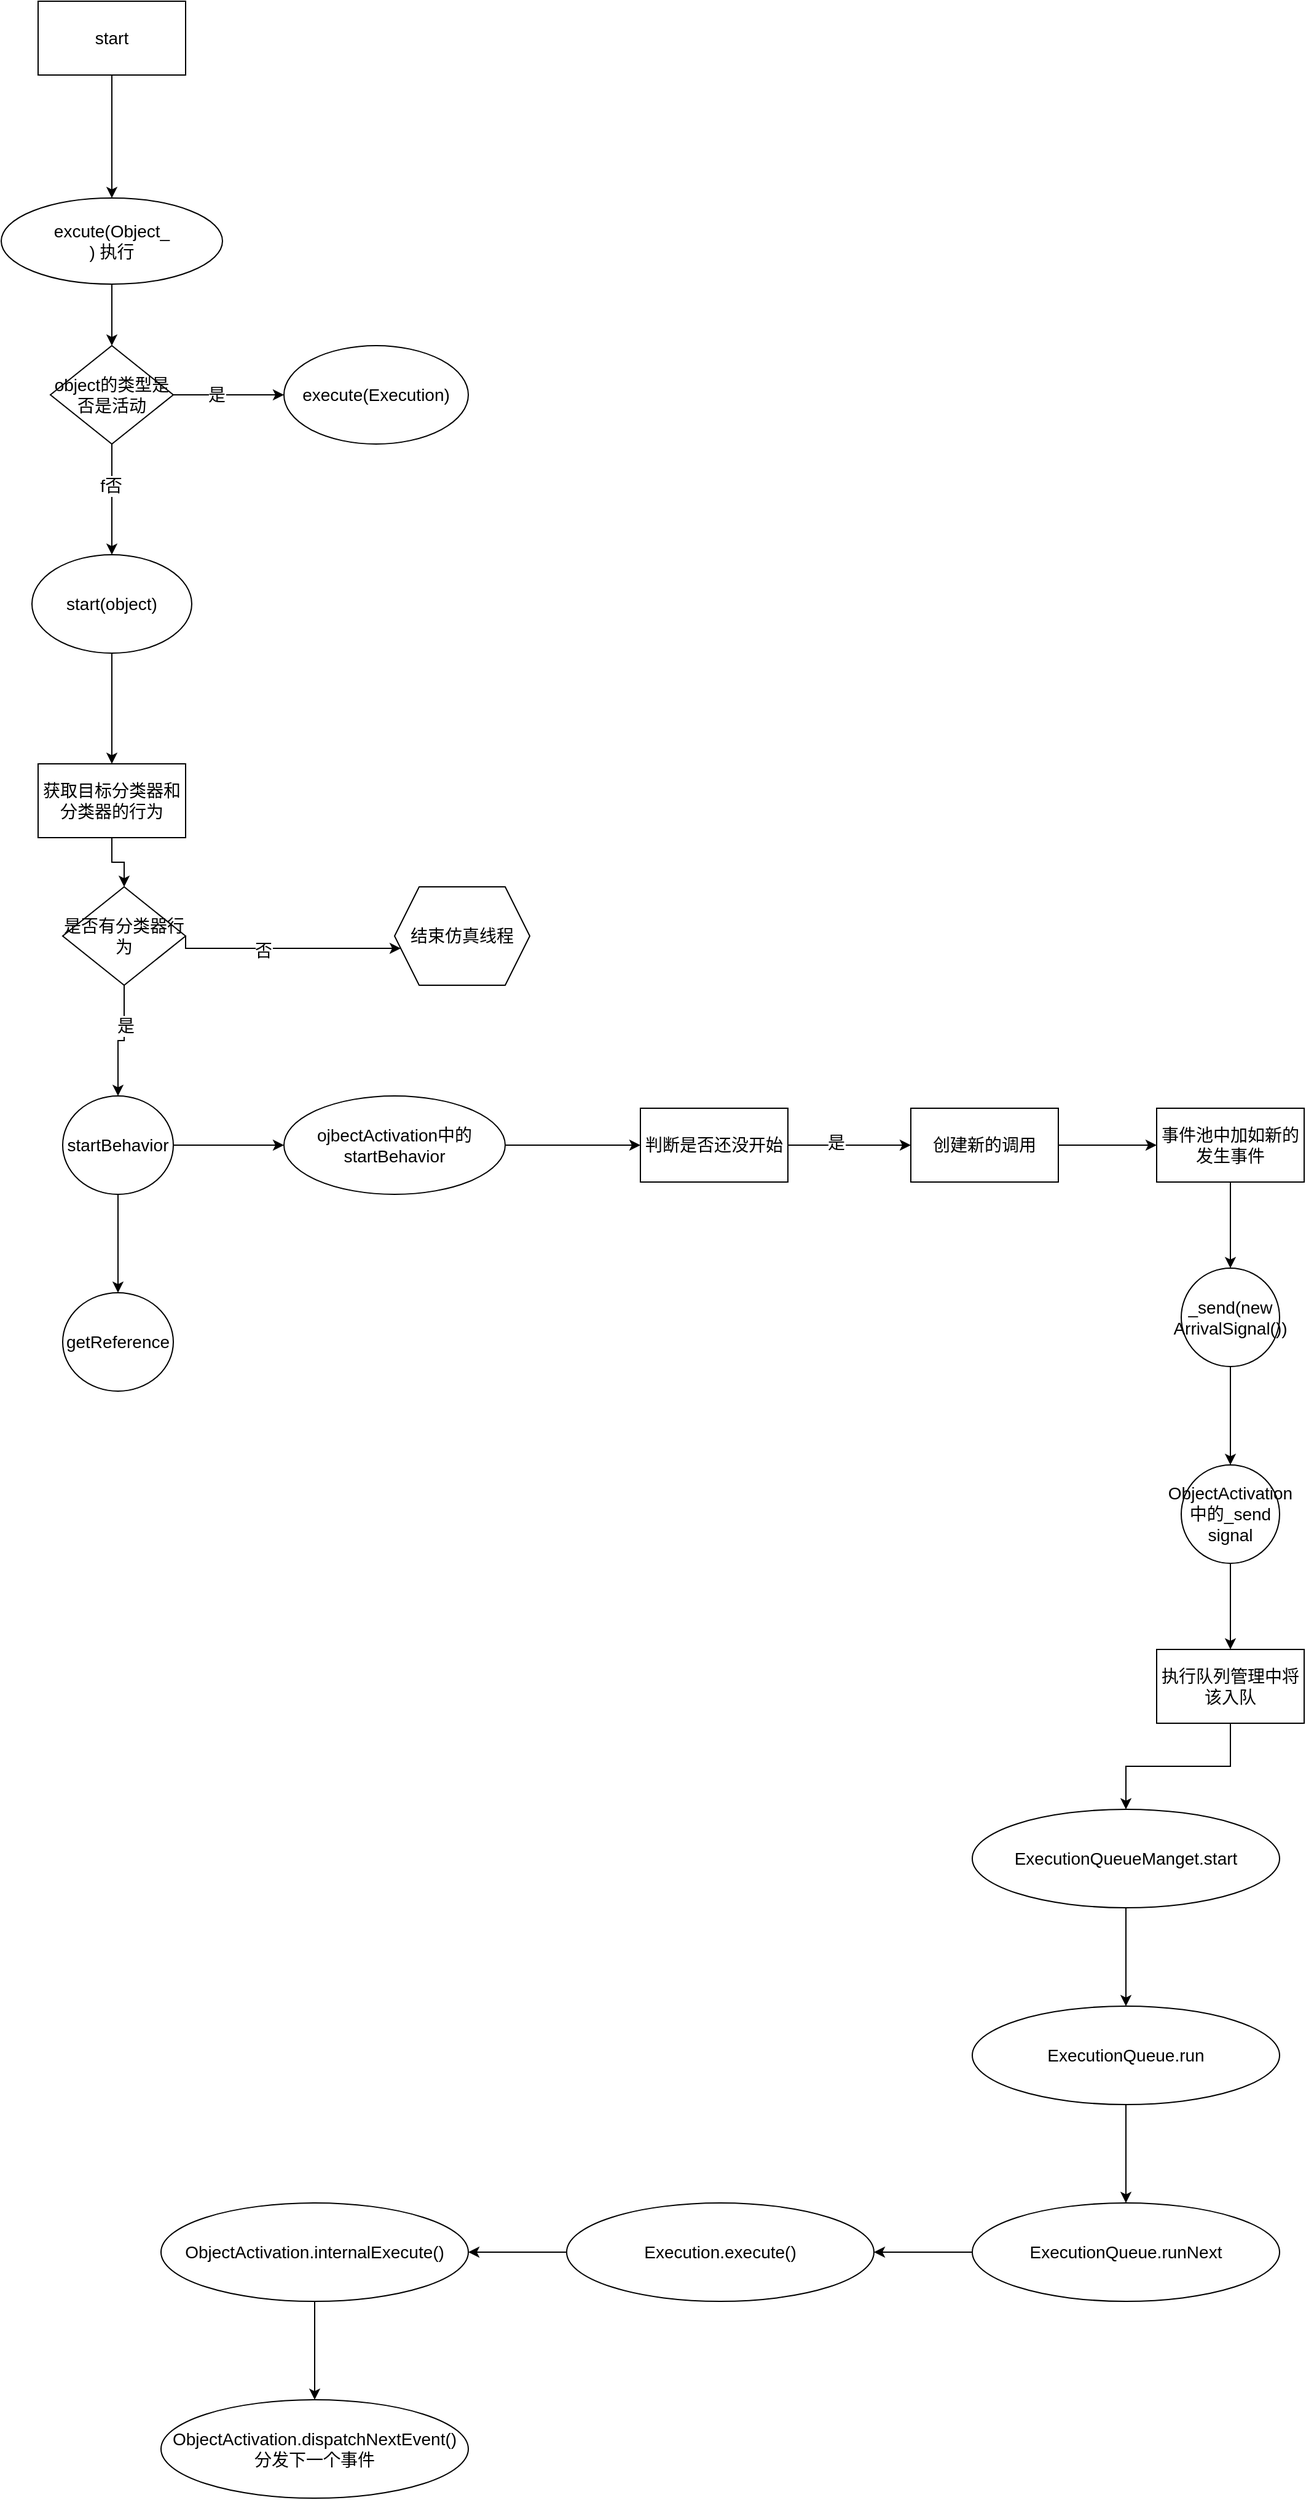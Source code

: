 <mxfile version="20.8.3" type="github">
  <diagram id="C5RBs43oDa-KdzZeNtuy" name="Page-1">
    <mxGraphModel dx="1320" dy="708" grid="1" gridSize="10" guides="1" tooltips="1" connect="1" arrows="1" fold="1" page="1" pageScale="1" pageWidth="827" pageHeight="1169" math="0" shadow="0">
      <root>
        <mxCell id="WIyWlLk6GJQsqaUBKTNV-0" />
        <mxCell id="WIyWlLk6GJQsqaUBKTNV-1" parent="WIyWlLk6GJQsqaUBKTNV-0" />
        <mxCell id="9d6gZYIr1Jh_zEJhnws_-8" value="" style="edgeStyle=orthogonalEdgeStyle;rounded=0;orthogonalLoop=1;jettySize=auto;html=1;fontSize=14;entryX=0.5;entryY=0;entryDx=0;entryDy=0;" edge="1" parent="WIyWlLk6GJQsqaUBKTNV-1" source="9d6gZYIr1Jh_zEJhnws_-5" target="9d6gZYIr1Jh_zEJhnws_-9">
          <mxGeometry relative="1" as="geometry">
            <mxPoint x="250" y="310" as="targetPoint" />
          </mxGeometry>
        </mxCell>
        <mxCell id="9d6gZYIr1Jh_zEJhnws_-5" value="start" style="rounded=0;whiteSpace=wrap;html=1;fontSize=14;" vertex="1" parent="WIyWlLk6GJQsqaUBKTNV-1">
          <mxGeometry x="140" y="160" width="120" height="60" as="geometry" />
        </mxCell>
        <mxCell id="9d6gZYIr1Jh_zEJhnws_-11" value="" style="edgeStyle=orthogonalEdgeStyle;rounded=0;orthogonalLoop=1;jettySize=auto;html=1;fontSize=14;" edge="1" parent="WIyWlLk6GJQsqaUBKTNV-1" source="9d6gZYIr1Jh_zEJhnws_-9" target="9d6gZYIr1Jh_zEJhnws_-10">
          <mxGeometry relative="1" as="geometry" />
        </mxCell>
        <mxCell id="9d6gZYIr1Jh_zEJhnws_-9" value="excute(Object_&lt;br&gt;) 执行" style="ellipse;whiteSpace=wrap;html=1;fontSize=14;" vertex="1" parent="WIyWlLk6GJQsqaUBKTNV-1">
          <mxGeometry x="110" y="320" width="180" height="70" as="geometry" />
        </mxCell>
        <mxCell id="9d6gZYIr1Jh_zEJhnws_-13" value="" style="edgeStyle=orthogonalEdgeStyle;rounded=0;orthogonalLoop=1;jettySize=auto;html=1;fontSize=14;" edge="1" parent="WIyWlLk6GJQsqaUBKTNV-1" source="9d6gZYIr1Jh_zEJhnws_-10" target="9d6gZYIr1Jh_zEJhnws_-12">
          <mxGeometry relative="1" as="geometry">
            <Array as="points">
              <mxPoint x="330" y="480" />
              <mxPoint x="330" y="480" />
            </Array>
          </mxGeometry>
        </mxCell>
        <mxCell id="9d6gZYIr1Jh_zEJhnws_-17" value="是&lt;br&gt;" style="edgeLabel;html=1;align=center;verticalAlign=middle;resizable=0;points=[];fontSize=14;" vertex="1" connectable="0" parent="9d6gZYIr1Jh_zEJhnws_-13">
          <mxGeometry x="-0.222" relative="1" as="geometry">
            <mxPoint as="offset" />
          </mxGeometry>
        </mxCell>
        <mxCell id="9d6gZYIr1Jh_zEJhnws_-15" value="" style="edgeStyle=orthogonalEdgeStyle;rounded=0;orthogonalLoop=1;jettySize=auto;html=1;fontSize=14;" edge="1" parent="WIyWlLk6GJQsqaUBKTNV-1" source="9d6gZYIr1Jh_zEJhnws_-10" target="9d6gZYIr1Jh_zEJhnws_-14">
          <mxGeometry relative="1" as="geometry">
            <Array as="points">
              <mxPoint x="200" y="550" />
              <mxPoint x="200" y="550" />
            </Array>
          </mxGeometry>
        </mxCell>
        <mxCell id="9d6gZYIr1Jh_zEJhnws_-16" value="f否&lt;br&gt;" style="edgeLabel;html=1;align=center;verticalAlign=middle;resizable=0;points=[];fontSize=14;" vertex="1" connectable="0" parent="9d6gZYIr1Jh_zEJhnws_-15">
          <mxGeometry x="-0.244" y="-1" relative="1" as="geometry">
            <mxPoint as="offset" />
          </mxGeometry>
        </mxCell>
        <mxCell id="9d6gZYIr1Jh_zEJhnws_-10" value="object的类型是否是活动" style="rhombus;whiteSpace=wrap;html=1;fontSize=14;" vertex="1" parent="WIyWlLk6GJQsqaUBKTNV-1">
          <mxGeometry x="150" y="440" width="100" height="80" as="geometry" />
        </mxCell>
        <mxCell id="9d6gZYIr1Jh_zEJhnws_-12" value="execute(Execution)" style="ellipse;whiteSpace=wrap;html=1;fontSize=14;" vertex="1" parent="WIyWlLk6GJQsqaUBKTNV-1">
          <mxGeometry x="340" y="440" width="150" height="80" as="geometry" />
        </mxCell>
        <mxCell id="9d6gZYIr1Jh_zEJhnws_-19" value="" style="edgeStyle=orthogonalEdgeStyle;rounded=0;orthogonalLoop=1;jettySize=auto;html=1;fontSize=14;" edge="1" parent="WIyWlLk6GJQsqaUBKTNV-1" source="9d6gZYIr1Jh_zEJhnws_-14" target="9d6gZYIr1Jh_zEJhnws_-18">
          <mxGeometry relative="1" as="geometry" />
        </mxCell>
        <mxCell id="9d6gZYIr1Jh_zEJhnws_-14" value="start(object)" style="ellipse;whiteSpace=wrap;html=1;fontSize=14;" vertex="1" parent="WIyWlLk6GJQsqaUBKTNV-1">
          <mxGeometry x="135" y="610" width="130" height="80" as="geometry" />
        </mxCell>
        <mxCell id="9d6gZYIr1Jh_zEJhnws_-21" value="" style="edgeStyle=orthogonalEdgeStyle;rounded=0;orthogonalLoop=1;jettySize=auto;html=1;fontSize=14;" edge="1" parent="WIyWlLk6GJQsqaUBKTNV-1" source="9d6gZYIr1Jh_zEJhnws_-18" target="9d6gZYIr1Jh_zEJhnws_-20">
          <mxGeometry relative="1" as="geometry" />
        </mxCell>
        <mxCell id="9d6gZYIr1Jh_zEJhnws_-18" value="获取目标分类器和分类器的行为" style="whiteSpace=wrap;html=1;fontSize=14;" vertex="1" parent="WIyWlLk6GJQsqaUBKTNV-1">
          <mxGeometry x="140" y="780" width="120" height="60" as="geometry" />
        </mxCell>
        <mxCell id="9d6gZYIr1Jh_zEJhnws_-25" value="" style="edgeStyle=orthogonalEdgeStyle;rounded=0;orthogonalLoop=1;jettySize=auto;html=1;fontSize=14;startArrow=none;exitX=1;exitY=0.5;exitDx=0;exitDy=0;" edge="1" parent="WIyWlLk6GJQsqaUBKTNV-1" source="9d6gZYIr1Jh_zEJhnws_-20" target="9d6gZYIr1Jh_zEJhnws_-24">
          <mxGeometry relative="1" as="geometry">
            <mxPoint x="300" y="1020" as="sourcePoint" />
            <Array as="points">
              <mxPoint x="260" y="930" />
            </Array>
          </mxGeometry>
        </mxCell>
        <mxCell id="9d6gZYIr1Jh_zEJhnws_-29" value="否&lt;br&gt;" style="edgeLabel;html=1;align=center;verticalAlign=middle;resizable=0;points=[];fontSize=14;" vertex="1" connectable="0" parent="9d6gZYIr1Jh_zEJhnws_-25">
          <mxGeometry x="-0.211" y="-2" relative="1" as="geometry">
            <mxPoint as="offset" />
          </mxGeometry>
        </mxCell>
        <mxCell id="9d6gZYIr1Jh_zEJhnws_-32" value="" style="edgeStyle=orthogonalEdgeStyle;rounded=0;orthogonalLoop=1;jettySize=auto;html=1;fontSize=14;" edge="1" parent="WIyWlLk6GJQsqaUBKTNV-1" source="9d6gZYIr1Jh_zEJhnws_-20" target="9d6gZYIr1Jh_zEJhnws_-30">
          <mxGeometry relative="1" as="geometry" />
        </mxCell>
        <mxCell id="9d6gZYIr1Jh_zEJhnws_-33" value="是&lt;br&gt;" style="edgeLabel;html=1;align=center;verticalAlign=middle;resizable=0;points=[];fontSize=14;" vertex="1" connectable="0" parent="9d6gZYIr1Jh_zEJhnws_-32">
          <mxGeometry x="-0.32" y="1" relative="1" as="geometry">
            <mxPoint as="offset" />
          </mxGeometry>
        </mxCell>
        <mxCell id="9d6gZYIr1Jh_zEJhnws_-20" value="是否有分类器行为" style="rhombus;whiteSpace=wrap;html=1;fontSize=14;" vertex="1" parent="WIyWlLk6GJQsqaUBKTNV-1">
          <mxGeometry x="160" y="880" width="100" height="80" as="geometry" />
        </mxCell>
        <mxCell id="9d6gZYIr1Jh_zEJhnws_-24" value="结束仿真线程" style="shape=hexagon;perimeter=hexagonPerimeter2;whiteSpace=wrap;html=1;fixedSize=1;fontSize=14;" vertex="1" parent="WIyWlLk6GJQsqaUBKTNV-1">
          <mxGeometry x="430" y="880" width="110" height="80" as="geometry" />
        </mxCell>
        <mxCell id="9d6gZYIr1Jh_zEJhnws_-35" value="" style="edgeStyle=orthogonalEdgeStyle;rounded=0;orthogonalLoop=1;jettySize=auto;html=1;fontSize=14;" edge="1" parent="WIyWlLk6GJQsqaUBKTNV-1" source="9d6gZYIr1Jh_zEJhnws_-30" target="9d6gZYIr1Jh_zEJhnws_-34">
          <mxGeometry relative="1" as="geometry" />
        </mxCell>
        <mxCell id="9d6gZYIr1Jh_zEJhnws_-37" value="" style="edgeStyle=orthogonalEdgeStyle;rounded=0;orthogonalLoop=1;jettySize=auto;html=1;fontSize=14;" edge="1" parent="WIyWlLk6GJQsqaUBKTNV-1" source="9d6gZYIr1Jh_zEJhnws_-30" target="9d6gZYIr1Jh_zEJhnws_-36">
          <mxGeometry relative="1" as="geometry" />
        </mxCell>
        <mxCell id="9d6gZYIr1Jh_zEJhnws_-30" value="startBehavior" style="ellipse;whiteSpace=wrap;html=1;fontSize=14;" vertex="1" parent="WIyWlLk6GJQsqaUBKTNV-1">
          <mxGeometry x="160" y="1050" width="90" height="80" as="geometry" />
        </mxCell>
        <mxCell id="9d6gZYIr1Jh_zEJhnws_-34" value="getReference" style="ellipse;whiteSpace=wrap;html=1;fontSize=14;" vertex="1" parent="WIyWlLk6GJQsqaUBKTNV-1">
          <mxGeometry x="160" y="1210" width="90" height="80" as="geometry" />
        </mxCell>
        <mxCell id="9d6gZYIr1Jh_zEJhnws_-39" value="" style="edgeStyle=orthogonalEdgeStyle;rounded=0;orthogonalLoop=1;jettySize=auto;html=1;fontSize=14;" edge="1" parent="WIyWlLk6GJQsqaUBKTNV-1" source="9d6gZYIr1Jh_zEJhnws_-36" target="9d6gZYIr1Jh_zEJhnws_-38">
          <mxGeometry relative="1" as="geometry" />
        </mxCell>
        <mxCell id="9d6gZYIr1Jh_zEJhnws_-36" value="ojbectActivation中的startBehavior" style="ellipse;whiteSpace=wrap;html=1;fontSize=14;" vertex="1" parent="WIyWlLk6GJQsqaUBKTNV-1">
          <mxGeometry x="340" y="1050" width="180" height="80" as="geometry" />
        </mxCell>
        <mxCell id="9d6gZYIr1Jh_zEJhnws_-42" value="" style="edgeStyle=orthogonalEdgeStyle;rounded=0;orthogonalLoop=1;jettySize=auto;html=1;fontSize=14;" edge="1" parent="WIyWlLk6GJQsqaUBKTNV-1" source="9d6gZYIr1Jh_zEJhnws_-38" target="9d6gZYIr1Jh_zEJhnws_-41">
          <mxGeometry relative="1" as="geometry" />
        </mxCell>
        <mxCell id="9d6gZYIr1Jh_zEJhnws_-43" value="是&lt;br&gt;" style="edgeLabel;html=1;align=center;verticalAlign=middle;resizable=0;points=[];fontSize=14;" vertex="1" connectable="0" parent="9d6gZYIr1Jh_zEJhnws_-42">
          <mxGeometry x="-0.22" y="2" relative="1" as="geometry">
            <mxPoint as="offset" />
          </mxGeometry>
        </mxCell>
        <mxCell id="9d6gZYIr1Jh_zEJhnws_-38" value="判断是否还没开始" style="whiteSpace=wrap;html=1;fontSize=14;" vertex="1" parent="WIyWlLk6GJQsqaUBKTNV-1">
          <mxGeometry x="630" y="1060" width="120" height="60" as="geometry" />
        </mxCell>
        <mxCell id="9d6gZYIr1Jh_zEJhnws_-45" value="" style="edgeStyle=orthogonalEdgeStyle;rounded=0;orthogonalLoop=1;jettySize=auto;html=1;fontSize=14;" edge="1" parent="WIyWlLk6GJQsqaUBKTNV-1" source="9d6gZYIr1Jh_zEJhnws_-41" target="9d6gZYIr1Jh_zEJhnws_-44">
          <mxGeometry relative="1" as="geometry" />
        </mxCell>
        <mxCell id="9d6gZYIr1Jh_zEJhnws_-41" value="创建新的调用" style="whiteSpace=wrap;html=1;fontSize=14;" vertex="1" parent="WIyWlLk6GJQsqaUBKTNV-1">
          <mxGeometry x="850" y="1060" width="120" height="60" as="geometry" />
        </mxCell>
        <mxCell id="9d6gZYIr1Jh_zEJhnws_-47" value="" style="edgeStyle=orthogonalEdgeStyle;rounded=0;orthogonalLoop=1;jettySize=auto;html=1;fontSize=14;" edge="1" parent="WIyWlLk6GJQsqaUBKTNV-1" source="9d6gZYIr1Jh_zEJhnws_-44" target="9d6gZYIr1Jh_zEJhnws_-46">
          <mxGeometry relative="1" as="geometry" />
        </mxCell>
        <mxCell id="9d6gZYIr1Jh_zEJhnws_-44" value="事件池中加如新的发生事件" style="whiteSpace=wrap;html=1;fontSize=14;" vertex="1" parent="WIyWlLk6GJQsqaUBKTNV-1">
          <mxGeometry x="1050" y="1060" width="120" height="60" as="geometry" />
        </mxCell>
        <mxCell id="9d6gZYIr1Jh_zEJhnws_-49" value="" style="edgeStyle=orthogonalEdgeStyle;rounded=0;orthogonalLoop=1;jettySize=auto;html=1;fontSize=14;" edge="1" parent="WIyWlLk6GJQsqaUBKTNV-1" source="9d6gZYIr1Jh_zEJhnws_-46" target="9d6gZYIr1Jh_zEJhnws_-48">
          <mxGeometry relative="1" as="geometry" />
        </mxCell>
        <mxCell id="9d6gZYIr1Jh_zEJhnws_-46" value="_send(new ArrivalSignal())" style="ellipse;whiteSpace=wrap;html=1;fontSize=14;" vertex="1" parent="WIyWlLk6GJQsqaUBKTNV-1">
          <mxGeometry x="1070" y="1190" width="80" height="80" as="geometry" />
        </mxCell>
        <mxCell id="9d6gZYIr1Jh_zEJhnws_-51" value="" style="edgeStyle=orthogonalEdgeStyle;rounded=0;orthogonalLoop=1;jettySize=auto;html=1;fontSize=14;entryX=0.5;entryY=0;entryDx=0;entryDy=0;" edge="1" parent="WIyWlLk6GJQsqaUBKTNV-1" source="9d6gZYIr1Jh_zEJhnws_-48" target="9d6gZYIr1Jh_zEJhnws_-52">
          <mxGeometry relative="1" as="geometry">
            <mxPoint x="1110" y="1510" as="targetPoint" />
          </mxGeometry>
        </mxCell>
        <mxCell id="9d6gZYIr1Jh_zEJhnws_-48" value="ObjectActivation&lt;br&gt;中的_send signal" style="ellipse;whiteSpace=wrap;html=1;fontSize=14;" vertex="1" parent="WIyWlLk6GJQsqaUBKTNV-1">
          <mxGeometry x="1070" y="1350" width="80" height="80" as="geometry" />
        </mxCell>
        <mxCell id="9d6gZYIr1Jh_zEJhnws_-54" value="" style="edgeStyle=orthogonalEdgeStyle;rounded=0;orthogonalLoop=1;jettySize=auto;html=1;fontSize=14;" edge="1" parent="WIyWlLk6GJQsqaUBKTNV-1" source="9d6gZYIr1Jh_zEJhnws_-52" target="9d6gZYIr1Jh_zEJhnws_-53">
          <mxGeometry relative="1" as="geometry" />
        </mxCell>
        <mxCell id="9d6gZYIr1Jh_zEJhnws_-52" value="执行队列管理中将该入队" style="whiteSpace=wrap;html=1;fontSize=14;" vertex="1" parent="WIyWlLk6GJQsqaUBKTNV-1">
          <mxGeometry x="1050" y="1500" width="120" height="60" as="geometry" />
        </mxCell>
        <mxCell id="9d6gZYIr1Jh_zEJhnws_-56" value="" style="edgeStyle=orthogonalEdgeStyle;rounded=0;orthogonalLoop=1;jettySize=auto;html=1;fontSize=14;" edge="1" parent="WIyWlLk6GJQsqaUBKTNV-1" source="9d6gZYIr1Jh_zEJhnws_-53" target="9d6gZYIr1Jh_zEJhnws_-55">
          <mxGeometry relative="1" as="geometry" />
        </mxCell>
        <mxCell id="9d6gZYIr1Jh_zEJhnws_-53" value="ExecutionQueueManget.start" style="ellipse;whiteSpace=wrap;html=1;fontSize=14;" vertex="1" parent="WIyWlLk6GJQsqaUBKTNV-1">
          <mxGeometry x="900" y="1630" width="250" height="80" as="geometry" />
        </mxCell>
        <mxCell id="9d6gZYIr1Jh_zEJhnws_-58" value="" style="edgeStyle=orthogonalEdgeStyle;rounded=0;orthogonalLoop=1;jettySize=auto;html=1;fontSize=14;" edge="1" parent="WIyWlLk6GJQsqaUBKTNV-1" source="9d6gZYIr1Jh_zEJhnws_-55" target="9d6gZYIr1Jh_zEJhnws_-57">
          <mxGeometry relative="1" as="geometry" />
        </mxCell>
        <mxCell id="9d6gZYIr1Jh_zEJhnws_-55" value="ExecutionQueue.run" style="ellipse;whiteSpace=wrap;html=1;fontSize=14;" vertex="1" parent="WIyWlLk6GJQsqaUBKTNV-1">
          <mxGeometry x="900" y="1790" width="250" height="80" as="geometry" />
        </mxCell>
        <mxCell id="9d6gZYIr1Jh_zEJhnws_-60" value="" style="edgeStyle=orthogonalEdgeStyle;rounded=0;orthogonalLoop=1;jettySize=auto;html=1;fontSize=14;" edge="1" parent="WIyWlLk6GJQsqaUBKTNV-1" source="9d6gZYIr1Jh_zEJhnws_-57" target="9d6gZYIr1Jh_zEJhnws_-59">
          <mxGeometry relative="1" as="geometry" />
        </mxCell>
        <mxCell id="9d6gZYIr1Jh_zEJhnws_-57" value="ExecutionQueue.runNext" style="ellipse;whiteSpace=wrap;html=1;fontSize=14;" vertex="1" parent="WIyWlLk6GJQsqaUBKTNV-1">
          <mxGeometry x="900" y="1950" width="250" height="80" as="geometry" />
        </mxCell>
        <mxCell id="9d6gZYIr1Jh_zEJhnws_-64" value="" style="edgeStyle=orthogonalEdgeStyle;rounded=0;orthogonalLoop=1;jettySize=auto;html=1;fontSize=14;" edge="1" parent="WIyWlLk6GJQsqaUBKTNV-1" source="9d6gZYIr1Jh_zEJhnws_-59" target="9d6gZYIr1Jh_zEJhnws_-63">
          <mxGeometry relative="1" as="geometry" />
        </mxCell>
        <mxCell id="9d6gZYIr1Jh_zEJhnws_-59" value="Execution.execute()" style="ellipse;whiteSpace=wrap;html=1;fontSize=14;" vertex="1" parent="WIyWlLk6GJQsqaUBKTNV-1">
          <mxGeometry x="570" y="1950" width="250" height="80" as="geometry" />
        </mxCell>
        <mxCell id="9d6gZYIr1Jh_zEJhnws_-66" value="" style="edgeStyle=orthogonalEdgeStyle;rounded=0;orthogonalLoop=1;jettySize=auto;html=1;fontSize=14;" edge="1" parent="WIyWlLk6GJQsqaUBKTNV-1" source="9d6gZYIr1Jh_zEJhnws_-63" target="9d6gZYIr1Jh_zEJhnws_-65">
          <mxGeometry relative="1" as="geometry" />
        </mxCell>
        <mxCell id="9d6gZYIr1Jh_zEJhnws_-63" value="ObjectActivation.internalExecute()" style="ellipse;whiteSpace=wrap;html=1;fontSize=14;" vertex="1" parent="WIyWlLk6GJQsqaUBKTNV-1">
          <mxGeometry x="240" y="1950" width="250" height="80" as="geometry" />
        </mxCell>
        <mxCell id="9d6gZYIr1Jh_zEJhnws_-65" value="ObjectActivation.dispatchNextEvent()&lt;br&gt;分发下一个事件" style="ellipse;whiteSpace=wrap;html=1;fontSize=14;" vertex="1" parent="WIyWlLk6GJQsqaUBKTNV-1">
          <mxGeometry x="240" y="2110" width="250" height="80" as="geometry" />
        </mxCell>
      </root>
    </mxGraphModel>
  </diagram>
</mxfile>
